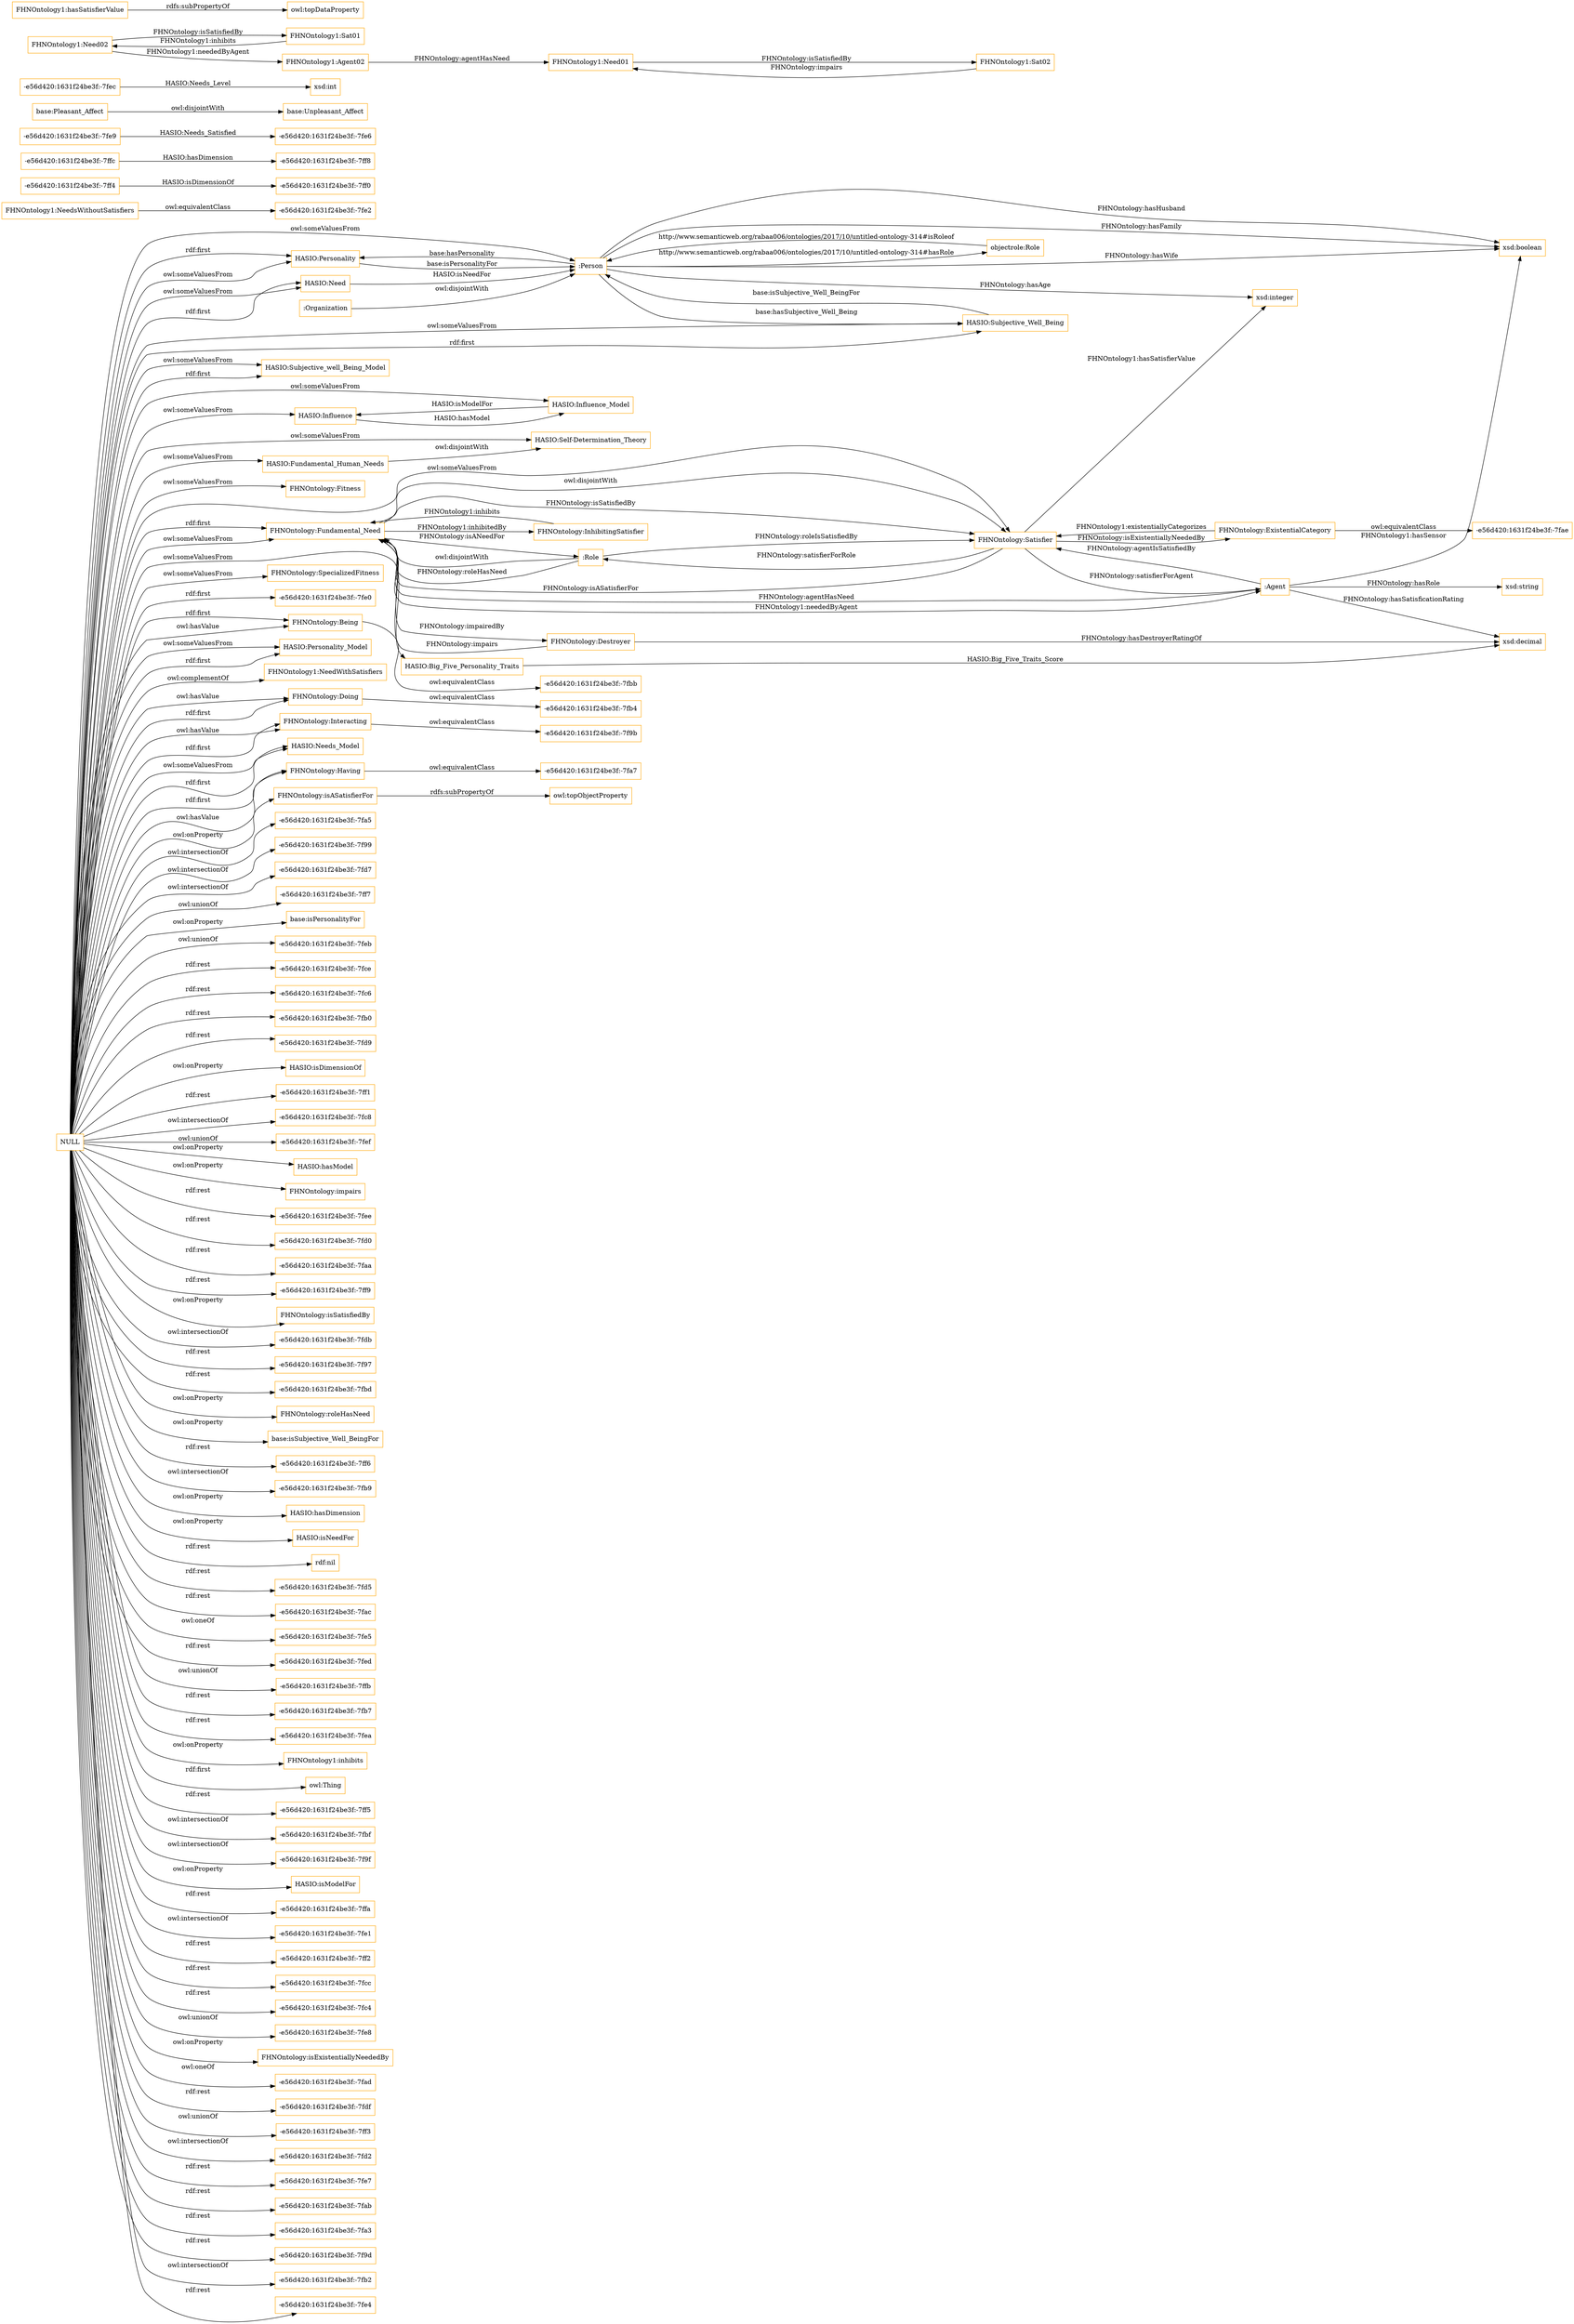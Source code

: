 digraph ar2dtool_diagram { 
rankdir=LR;
size="1501"
node [shape = rectangle, color="orange"]; "HASIO:Personality" "HASIO:Subjective_well_Being_Model" "FHNOntology1:NeedsWithoutSatisfiers" "-e56d420:1631f24be3f:-7ff4" "-e56d420:1631f24be3f:-7ffc" "-e56d420:1631f24be3f:-7fb4" "FHNOntology:Destroyer" "HASIO:Influence" "-e56d420:1631f24be3f:-7fe2" ":Person" "HASIO:Fundamental_Human_Needs" "HASIO:Need" "FHNOntology:Fitness" "-e56d420:1631f24be3f:-7f9b" "HASIO:Subjective_Well_Being" "-e56d420:1631f24be3f:-7fe9" "-e56d420:1631f24be3f:-7ff8" "HASIO:Self-Determination_Theory" "FHNOntology:Fundamental_Need" "FHNOntology:SpecializedFitness" "-e56d420:1631f24be3f:-7fe0" "-e56d420:1631f24be3f:-7fa7" "FHNOntology:ExistentialCategory" "base:Unpleasant_Affect" ":Role" "FHNOntology:InhibitingSatisfier" ":Organization" "-e56d420:1631f24be3f:-7fbb" ":Agent" "FHNOntology:Being" "-e56d420:1631f24be3f:-7fec" "-e56d420:1631f24be3f:-7ff0" "FHNOntology:Satisfier" "HASIO:Personality_Model" "-e56d420:1631f24be3f:-7fae" "FHNOntology1:NeedWithSatisfiers" "base:Pleasant_Affect" "FHNOntology:Doing" "HASIO:Big_Five_Personality_Traits" "FHNOntology:Interacting" "HASIO:Needs_Model" "FHNOntology:Having" "objectrole:Role" "HASIO:Influence_Model" ; /*classes style*/
	"FHNOntology:Interacting" -> "-e56d420:1631f24be3f:-7f9b" [ label = "owl:equivalentClass" ];
	"FHNOntology:isASatisfierFor" -> "owl:topObjectProperty" [ label = "rdfs:subPropertyOf" ];
	"FHNOntology1:Need01" -> "FHNOntology1:Sat02" [ label = "FHNOntology:isSatisfiedBy" ];
	"FHNOntology:Fundamental_Need" -> "FHNOntology:Satisfier" [ label = "owl:disjointWith" ];
	"FHNOntology:Being" -> "-e56d420:1631f24be3f:-7fbb" [ label = "owl:equivalentClass" ];
	"FHNOntology:Doing" -> "-e56d420:1631f24be3f:-7fb4" [ label = "owl:equivalentClass" ];
	":Role" -> "FHNOntology:Fundamental_Need" [ label = "owl:disjointWith" ];
	"FHNOntology1:Agent02" -> "FHNOntology1:Need01" [ label = "FHNOntology:agentHasNeed" ];
	"FHNOntology1:Sat02" -> "FHNOntology1:Need01" [ label = "FHNOntology:impairs" ];
	"FHNOntology1:NeedsWithoutSatisfiers" -> "-e56d420:1631f24be3f:-7fe2" [ label = "owl:equivalentClass" ];
	":Organization" -> ":Person" [ label = "owl:disjointWith" ];
	"NULL" -> "-e56d420:1631f24be3f:-7fa5" [ label = "owl:intersectionOf" ];
	"NULL" -> "-e56d420:1631f24be3f:-7f99" [ label = "owl:intersectionOf" ];
	"NULL" -> "-e56d420:1631f24be3f:-7fd7" [ label = "owl:intersectionOf" ];
	"NULL" -> "HASIO:Personality" [ label = "rdf:first" ];
	"NULL" -> "-e56d420:1631f24be3f:-7ff7" [ label = "owl:unionOf" ];
	"NULL" -> "base:isPersonalityFor" [ label = "owl:onProperty" ];
	"NULL" -> "HASIO:Fundamental_Human_Needs" [ label = "owl:someValuesFrom" ];
	"NULL" -> "HASIO:Needs_Model" [ label = "rdf:first" ];
	"NULL" -> "-e56d420:1631f24be3f:-7feb" [ label = "owl:unionOf" ];
	"NULL" -> "FHNOntology:Fundamental_Need" [ label = "rdf:first" ];
	"NULL" -> "-e56d420:1631f24be3f:-7fce" [ label = "rdf:rest" ];
	"NULL" -> "-e56d420:1631f24be3f:-7fc6" [ label = "rdf:rest" ];
	"NULL" -> "-e56d420:1631f24be3f:-7fb0" [ label = "rdf:rest" ];
	"NULL" -> "FHNOntology:Satisfier" [ label = "owl:someValuesFrom" ];
	"NULL" -> "-e56d420:1631f24be3f:-7fd9" [ label = "rdf:rest" ];
	"NULL" -> "HASIO:isDimensionOf" [ label = "owl:onProperty" ];
	"NULL" -> "-e56d420:1631f24be3f:-7ff1" [ label = "rdf:rest" ];
	"NULL" -> "-e56d420:1631f24be3f:-7fc8" [ label = "owl:intersectionOf" ];
	"NULL" -> "HASIO:Subjective_Well_Being" [ label = "rdf:first" ];
	"NULL" -> "HASIO:Need" [ label = "owl:someValuesFrom" ];
	"NULL" -> "HASIO:Influence" [ label = "owl:someValuesFrom" ];
	"NULL" -> "-e56d420:1631f24be3f:-7fef" [ label = "owl:unionOf" ];
	"NULL" -> "HASIO:hasModel" [ label = "owl:onProperty" ];
	"NULL" -> "FHNOntology:impairs" [ label = "owl:onProperty" ];
	"NULL" -> "-e56d420:1631f24be3f:-7fee" [ label = "rdf:rest" ];
	"NULL" -> "FHNOntology:Interacting" [ label = "rdf:first" ];
	"NULL" -> "-e56d420:1631f24be3f:-7fd0" [ label = "rdf:rest" ];
	"NULL" -> "-e56d420:1631f24be3f:-7faa" [ label = "rdf:rest" ];
	"NULL" -> "HASIO:Self-Determination_Theory" [ label = "owl:someValuesFrom" ];
	"NULL" -> "HASIO:Personality" [ label = "owl:someValuesFrom" ];
	"NULL" -> "-e56d420:1631f24be3f:-7ff9" [ label = "rdf:rest" ];
	"NULL" -> "FHNOntology:isSatisfiedBy" [ label = "owl:onProperty" ];
	"NULL" -> "-e56d420:1631f24be3f:-7fdb" [ label = "owl:intersectionOf" ];
	"NULL" -> "-e56d420:1631f24be3f:-7f97" [ label = "rdf:rest" ];
	"NULL" -> "-e56d420:1631f24be3f:-7fbd" [ label = "rdf:rest" ];
	"NULL" -> "FHNOntology:roleHasNeed" [ label = "owl:onProperty" ];
	"NULL" -> "base:isSubjective_Well_BeingFor" [ label = "owl:onProperty" ];
	"NULL" -> "-e56d420:1631f24be3f:-7ff6" [ label = "rdf:rest" ];
	"NULL" -> "-e56d420:1631f24be3f:-7fb9" [ label = "owl:intersectionOf" ];
	"NULL" -> "HASIO:hasDimension" [ label = "owl:onProperty" ];
	"NULL" -> "HASIO:isNeedFor" [ label = "owl:onProperty" ];
	"NULL" -> "FHNOntology:isASatisfierFor" [ label = "owl:onProperty" ];
	"NULL" -> "FHNOntology:SpecializedFitness" [ label = "owl:someValuesFrom" ];
	"NULL" -> "HASIO:Personality_Model" [ label = "rdf:first" ];
	"NULL" -> "HASIO:Personality_Model" [ label = "owl:someValuesFrom" ];
	"NULL" -> "HASIO:Subjective_well_Being_Model" [ label = "rdf:first" ];
	"NULL" -> "FHNOntology:Doing" [ label = "rdf:first" ];
	"NULL" -> "rdf:nil" [ label = "rdf:rest" ];
	"NULL" -> "-e56d420:1631f24be3f:-7fd5" [ label = "rdf:rest" ];
	"NULL" -> "FHNOntology:Having" [ label = "owl:hasValue" ];
	"NULL" -> "-e56d420:1631f24be3f:-7fac" [ label = "rdf:rest" ];
	"NULL" -> "HASIO:Influence_Model" [ label = "owl:someValuesFrom" ];
	"NULL" -> "-e56d420:1631f24be3f:-7fe5" [ label = "owl:oneOf" ];
	"NULL" -> "-e56d420:1631f24be3f:-7fed" [ label = "rdf:rest" ];
	"NULL" -> "-e56d420:1631f24be3f:-7ffb" [ label = "owl:unionOf" ];
	"NULL" -> "-e56d420:1631f24be3f:-7fb7" [ label = "rdf:rest" ];
	"NULL" -> "HASIO:Need" [ label = "rdf:first" ];
	"NULL" -> "-e56d420:1631f24be3f:-7fea" [ label = "rdf:rest" ];
	"NULL" -> "FHNOntology1:inhibits" [ label = "owl:onProperty" ];
	"NULL" -> "owl:Thing" [ label = "rdf:first" ];
	"NULL" -> "FHNOntology:Doing" [ label = "owl:hasValue" ];
	"NULL" -> "-e56d420:1631f24be3f:-7fe0" [ label = "rdf:first" ];
	"NULL" -> "-e56d420:1631f24be3f:-7ff5" [ label = "rdf:rest" ];
	"NULL" -> "-e56d420:1631f24be3f:-7fbf" [ label = "owl:intersectionOf" ];
	"NULL" -> "-e56d420:1631f24be3f:-7f9f" [ label = "owl:intersectionOf" ];
	"NULL" -> "HASIO:isModelFor" [ label = "owl:onProperty" ];
	"NULL" -> "FHNOntology1:NeedWithSatisfiers" [ label = "owl:complementOf" ];
	"NULL" -> "-e56d420:1631f24be3f:-7ffa" [ label = "rdf:rest" ];
	"NULL" -> "FHNOntology:Having" [ label = "rdf:first" ];
	"NULL" -> "-e56d420:1631f24be3f:-7fe1" [ label = "owl:intersectionOf" ];
	"NULL" -> "FHNOntology:Being" [ label = "owl:hasValue" ];
	"NULL" -> "-e56d420:1631f24be3f:-7ff2" [ label = "rdf:rest" ];
	"NULL" -> "-e56d420:1631f24be3f:-7fcc" [ label = "rdf:rest" ];
	"NULL" -> "FHNOntology:Fitness" [ label = "owl:someValuesFrom" ];
	"NULL" -> "-e56d420:1631f24be3f:-7fc4" [ label = "rdf:rest" ];
	"NULL" -> "FHNOntology:Fundamental_Need" [ label = "owl:someValuesFrom" ];
	"NULL" -> "HASIO:Subjective_well_Being_Model" [ label = "owl:someValuesFrom" ];
	"NULL" -> "-e56d420:1631f24be3f:-7fe8" [ label = "owl:unionOf" ];
	"NULL" -> "FHNOntology:isExistentiallyNeededBy" [ label = "owl:onProperty" ];
	"NULL" -> "-e56d420:1631f24be3f:-7fad" [ label = "owl:oneOf" ];
	"NULL" -> ":Person" [ label = "owl:someValuesFrom" ];
	"NULL" -> "-e56d420:1631f24be3f:-7fdf" [ label = "rdf:rest" ];
	"NULL" -> "-e56d420:1631f24be3f:-7ff3" [ label = "owl:unionOf" ];
	"NULL" -> "FHNOntology:Interacting" [ label = "owl:hasValue" ];
	"NULL" -> "-e56d420:1631f24be3f:-7fd2" [ label = "owl:intersectionOf" ];
	"NULL" -> "HASIO:Big_Five_Personality_Traits" [ label = "owl:someValuesFrom" ];
	"NULL" -> "-e56d420:1631f24be3f:-7fe7" [ label = "rdf:rest" ];
	"NULL" -> "HASIO:Needs_Model" [ label = "owl:someValuesFrom" ];
	"NULL" -> "-e56d420:1631f24be3f:-7fab" [ label = "rdf:rest" ];
	"NULL" -> "-e56d420:1631f24be3f:-7fa3" [ label = "rdf:rest" ];
	"NULL" -> "FHNOntology:Being" [ label = "rdf:first" ];
	"NULL" -> "-e56d420:1631f24be3f:-7f9d" [ label = "rdf:rest" ];
	"NULL" -> "HASIO:Subjective_Well_Being" [ label = "owl:someValuesFrom" ];
	"NULL" -> "-e56d420:1631f24be3f:-7fb2" [ label = "owl:intersectionOf" ];
	"NULL" -> "-e56d420:1631f24be3f:-7fe4" [ label = "rdf:rest" ];
	"FHNOntology:ExistentialCategory" -> "-e56d420:1631f24be3f:-7fae" [ label = "owl:equivalentClass" ];
	"FHNOntology1:Sat01" -> "FHNOntology1:Need02" [ label = "FHNOntology1:inhibits" ];
	"FHNOntology1:hasSatisfierValue" -> "owl:topDataProperty" [ label = "rdfs:subPropertyOf" ];
	"HASIO:Fundamental_Human_Needs" -> "HASIO:Self-Determination_Theory" [ label = "owl:disjointWith" ];
	"FHNOntology:Having" -> "-e56d420:1631f24be3f:-7fa7" [ label = "owl:equivalentClass" ];
	"base:Pleasant_Affect" -> "base:Unpleasant_Affect" [ label = "owl:disjointWith" ];
	"FHNOntology1:Need02" -> "FHNOntology1:Sat01" [ label = "FHNOntology:isSatisfiedBy" ];
	"FHNOntology1:Need02" -> "FHNOntology1:Agent02" [ label = "FHNOntology1:neededByAgent" ];
	"FHNOntology:Fundamental_Need" -> "FHNOntology:Satisfier" [ label = "FHNOntology:isSatisfiedBy" ];
	":Person" -> "xsd:boolean" [ label = "FHNOntology:hasFamily" ];
	":Person" -> "xsd:integer" [ label = "FHNOntology:hasAge" ];
	":Person" -> "objectrole:Role" [ label = "http://www.semanticweb.org/rabaa006/ontologies/2017/10/untitled-ontology-314#hasRole" ];
	"FHNOntology:Satisfier" -> "FHNOntology:ExistentialCategory" [ label = "FHNOntology:isExistentiallyNeededBy" ];
	":Agent" -> "FHNOntology:Fundamental_Need" [ label = "FHNOntology:agentHasNeed" ];
	"HASIO:Subjective_Well_Being" -> ":Person" [ label = "base:isSubjective_Well_BeingFor" ];
	"FHNOntology:Fundamental_Need" -> ":Agent" [ label = "FHNOntology1:neededByAgent" ];
	"FHNOntology:Satisfier" -> ":Agent" [ label = "FHNOntology:satisfierForAgent" ];
	":Agent" -> "FHNOntology:Satisfier" [ label = "FHNOntology:agentIsSatisfiedBy" ];
	"FHNOntology:Satisfier" -> "xsd:integer" [ label = "FHNOntology1:hasSatisfierValue" ];
	"FHNOntology:Destroyer" -> "xsd:decimal" [ label = "FHNOntology:hasDestroyerRatingOf" ];
	"FHNOntology:InhibitingSatisfier" -> "FHNOntology:Fundamental_Need" [ label = "FHNOntology1:inhibits" ];
	":Agent" -> "xsd:decimal" [ label = "FHNOntology:hasSatisficationRating" ];
	":Person" -> "xsd:boolean" [ label = "FHNOntology:hasWife" ];
	":Person" -> "HASIO:Subjective_Well_Being" [ label = "base:hasSubjective_Well_Being" ];
	":Agent" -> "xsd:boolean" [ label = "FHNOntology1:hasSensor" ];
	"FHNOntology:Fundamental_Need" -> "FHNOntology:Destroyer" [ label = "FHNOntology:impairedBy" ];
	"HASIO:Need" -> ":Person" [ label = "HASIO:isNeedFor" ];
	"HASIO:Big_Five_Personality_Traits" -> "xsd:decimal" [ label = "HASIO:Big_Five_Traits_Score" ];
	":Role" -> "FHNOntology:Satisfier" [ label = "FHNOntology:roleIsSatisfiedBy" ];
	":Person" -> "HASIO:Personality" [ label = "base:hasPersonality" ];
	"objectrole:Role" -> ":Person" [ label = "http://www.semanticweb.org/rabaa006/ontologies/2017/10/untitled-ontology-314#isRoleof" ];
	"-e56d420:1631f24be3f:-7fe9" -> "-e56d420:1631f24be3f:-7fe6" [ label = "HASIO:Needs_Satisfied" ];
	"FHNOntology:Satisfier" -> "FHNOntology:Fundamental_Need" [ label = "FHNOntology:isASatisfierFor" ];
	"HASIO:Personality" -> ":Person" [ label = "base:isPersonalityFor" ];
	":Role" -> "FHNOntology:Fundamental_Need" [ label = "FHNOntology:roleHasNeed" ];
	"FHNOntology:Satisfier" -> ":Role" [ label = "FHNOntology:satisfierForRole" ];
	"-e56d420:1631f24be3f:-7ffc" -> "-e56d420:1631f24be3f:-7ff8" [ label = "HASIO:hasDimension" ];
	"FHNOntology:Fundamental_Need" -> ":Role" [ label = "FHNOntology:isANeedFor" ];
	"FHNOntology:ExistentialCategory" -> "FHNOntology:Satisfier" [ label = "FHNOntology1:existentiallyCategorizes" ];
	"HASIO:Influence" -> "HASIO:Influence_Model" [ label = "HASIO:hasModel" ];
	":Person" -> "xsd:boolean" [ label = "FHNOntology:hasHusband" ];
	":Agent" -> "xsd:string" [ label = "FHNOntology:hasRole" ];
	"FHNOntology:Fundamental_Need" -> "FHNOntology:InhibitingSatisfier" [ label = "FHNOntology1:inhibitedBy" ];
	"-e56d420:1631f24be3f:-7ff4" -> "-e56d420:1631f24be3f:-7ff0" [ label = "HASIO:isDimensionOf" ];
	"HASIO:Influence_Model" -> "HASIO:Influence" [ label = "HASIO:isModelFor" ];
	"FHNOntology:Destroyer" -> "FHNOntology:Fundamental_Need" [ label = "FHNOntology:impairs" ];
	"-e56d420:1631f24be3f:-7fec" -> "xsd:int" [ label = "HASIO:Needs_Level" ];

}
